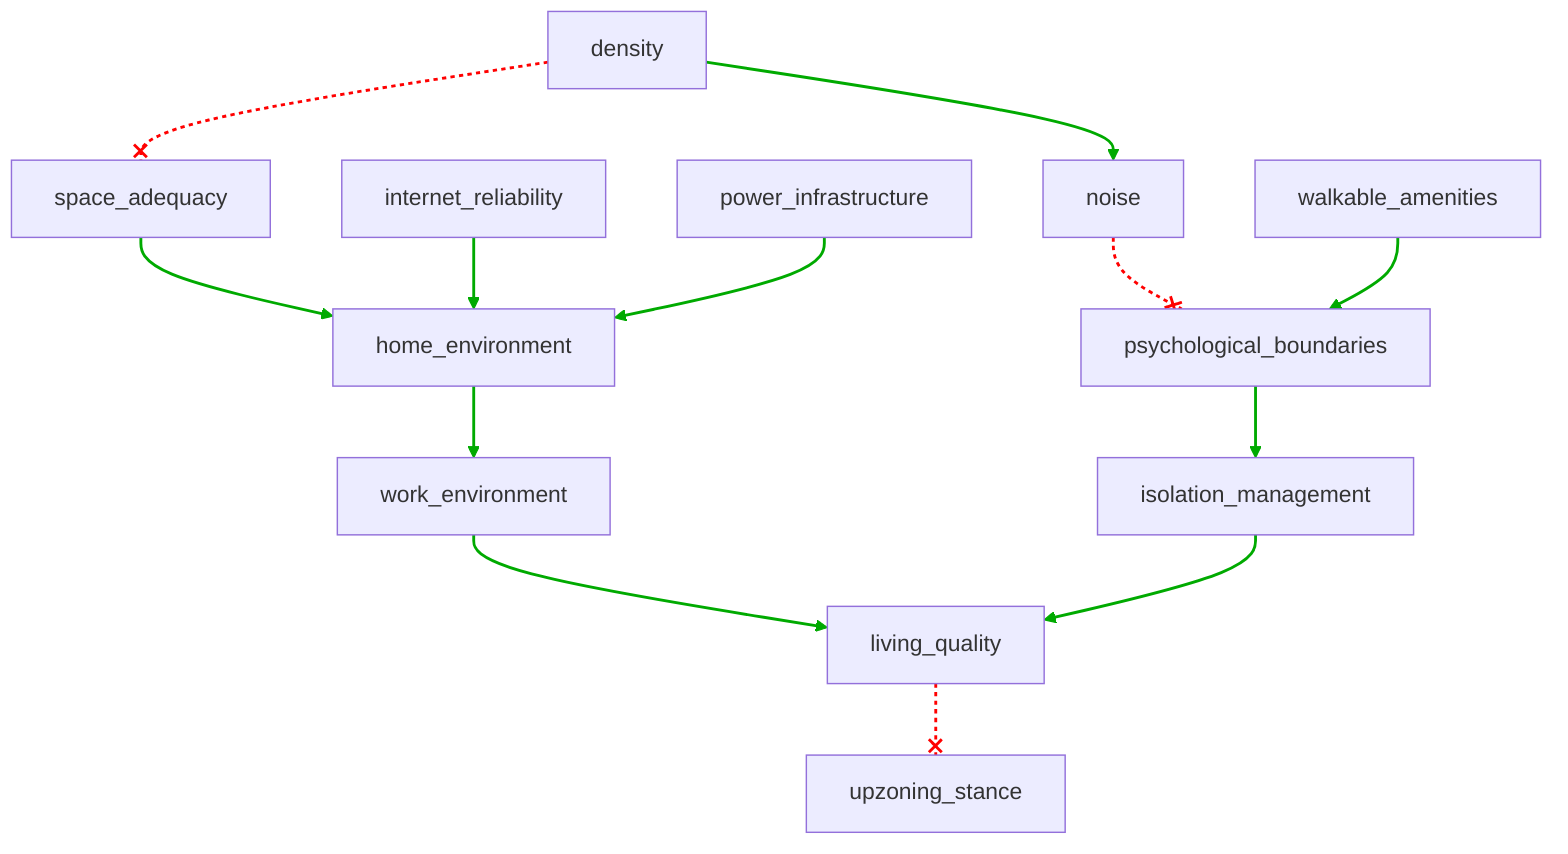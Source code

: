 flowchart TD
    n1[density]
    n2[noise]
    n3[space_adequacy]
    n4[internet_reliability]
    n5[power_infrastructure]
    n6[walkable_amenities]
    n7[psychological_boundaries]
    n8[home_environment]
    n9[work_environment]
    n10[isolation_management]
    n11[living_quality]
    n12[upzoning_stance]
    n1 --> n2
    n1 --x n3
    n2 --x n7
    n3 --> n8
    n4 --> n8
    n5 --> n8
    n6 --> n7
    n7 --> n10
    n8 --> n9
    n9 --> n11
    n10 --> n11
    n11 --x n12
    linkStyle 0 stroke:#00AA00,stroke-width:2px
    linkStyle 1 stroke:#FF0000,stroke-dasharray:3,stroke-width:2px
    linkStyle 2 stroke:#FF0000,stroke-dasharray:3,stroke-width:2px
    linkStyle 3 stroke:#00AA00,stroke-width:2px
    linkStyle 4 stroke:#00AA00,stroke-width:2px
    linkStyle 5 stroke:#00AA00,stroke-width:2px
    linkStyle 6 stroke:#00AA00,stroke-width:2px
    linkStyle 7 stroke:#00AA00,stroke-width:2px
    linkStyle 8 stroke:#00AA00,stroke-width:2px
    linkStyle 9 stroke:#00AA00,stroke-width:2px
    linkStyle 10 stroke:#00AA00,stroke-width:2px
    linkStyle 11 stroke:#FF0000,stroke-dasharray:3,stroke-width:2px